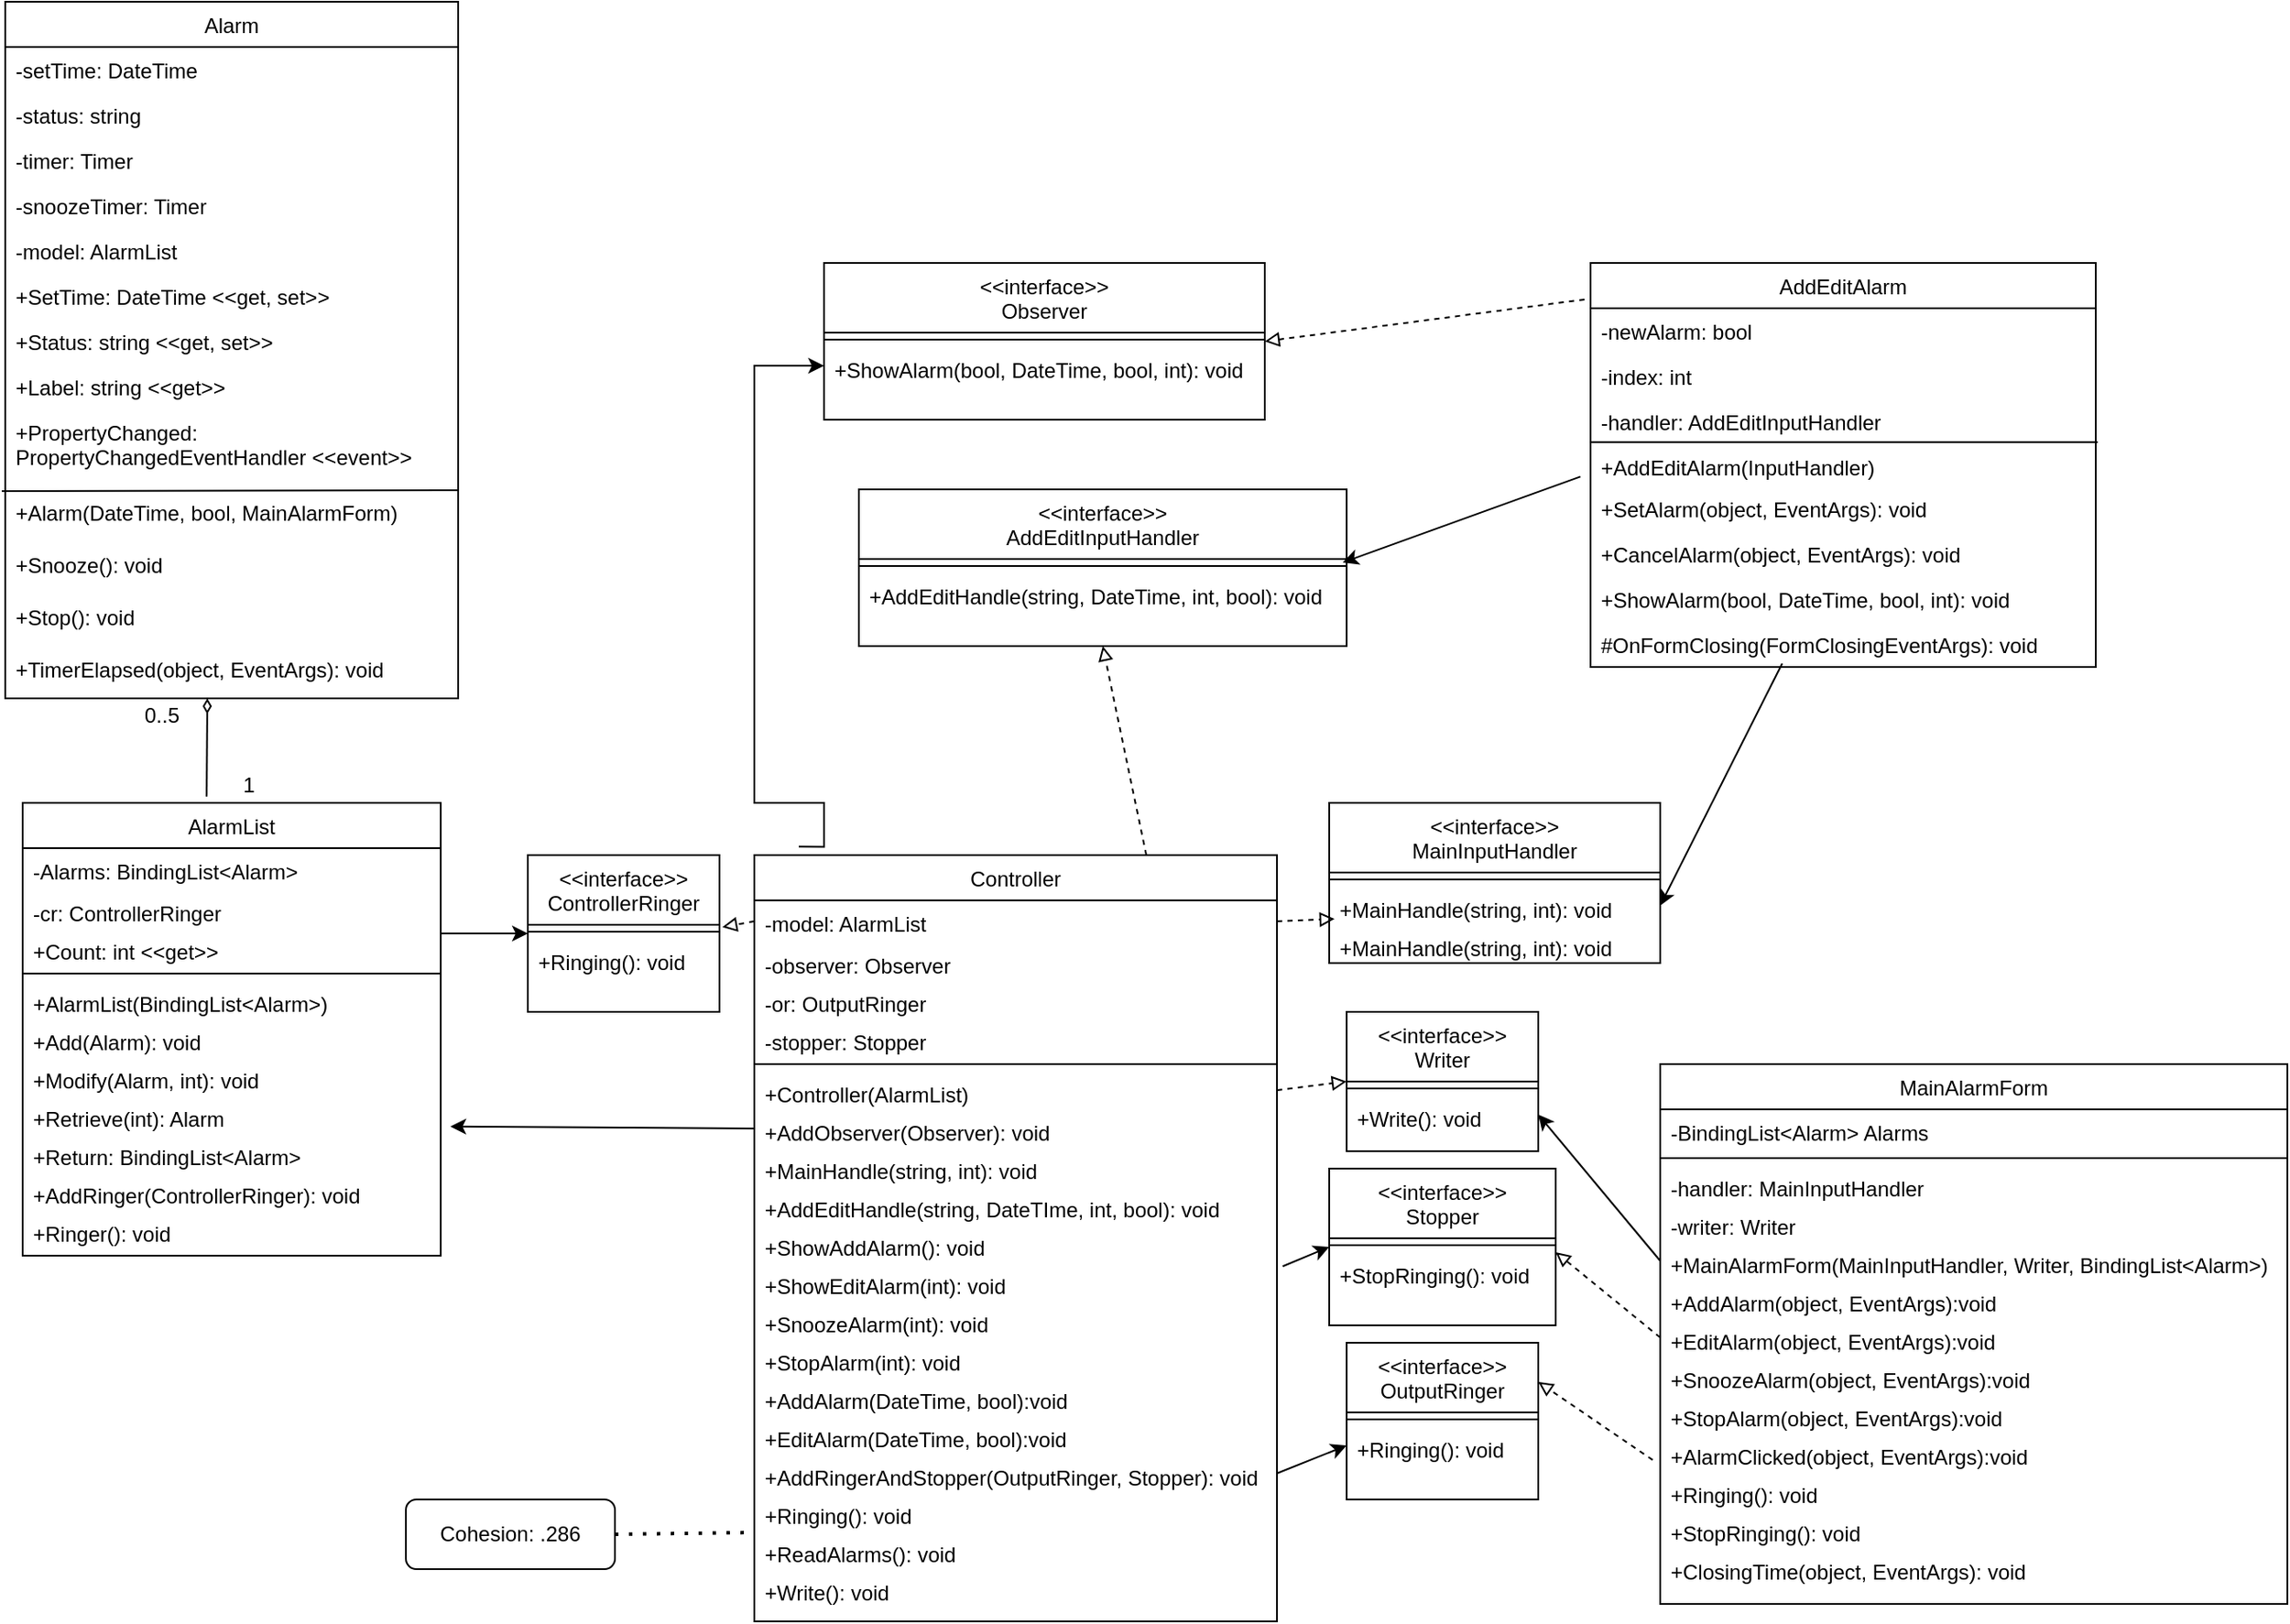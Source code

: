 <mxfile version="14.4.4" type="github">
  <diagram id="C5RBs43oDa-KdzZeNtuy" name="Page-1">
    <mxGraphModel dx="2249" dy="762" grid="1" gridSize="10" guides="1" tooltips="1" connect="1" arrows="1" fold="1" page="1" pageScale="1" pageWidth="827" pageHeight="1169" math="0" shadow="0">
      <root>
        <mxCell id="WIyWlLk6GJQsqaUBKTNV-0" />
        <mxCell id="WIyWlLk6GJQsqaUBKTNV-1" parent="WIyWlLk6GJQsqaUBKTNV-0" />
        <mxCell id="zkfFHV4jXpPFQw0GAbJ--0" value="Alarm" style="swimlane;fontStyle=0;align=center;verticalAlign=top;childLayout=stackLayout;horizontal=1;startSize=26;horizontalStack=0;resizeParent=1;resizeLast=0;collapsible=1;marginBottom=0;rounded=0;shadow=0;strokeWidth=1;" parent="WIyWlLk6GJQsqaUBKTNV-1" vertex="1">
          <mxGeometry x="-730" y="230" width="260" height="400" as="geometry">
            <mxRectangle x="230" y="140" width="160" height="26" as="alternateBounds" />
          </mxGeometry>
        </mxCell>
        <mxCell id="zkfFHV4jXpPFQw0GAbJ--1" value="-setTime: DateTime" style="text;align=left;verticalAlign=top;spacingLeft=4;spacingRight=4;overflow=hidden;rotatable=0;points=[[0,0.5],[1,0.5]];portConstraint=eastwest;" parent="zkfFHV4jXpPFQw0GAbJ--0" vertex="1">
          <mxGeometry y="26" width="260" height="26" as="geometry" />
        </mxCell>
        <mxCell id="zkfFHV4jXpPFQw0GAbJ--2" value="-status: string" style="text;align=left;verticalAlign=top;spacingLeft=4;spacingRight=4;overflow=hidden;rotatable=0;points=[[0,0.5],[1,0.5]];portConstraint=eastwest;rounded=0;shadow=0;html=0;" parent="zkfFHV4jXpPFQw0GAbJ--0" vertex="1">
          <mxGeometry y="52" width="260" height="26" as="geometry" />
        </mxCell>
        <mxCell id="zXAJbx80_tU9BFSZB9RZ-1" value="-timer: Timer" style="text;align=left;verticalAlign=top;spacingLeft=4;spacingRight=4;overflow=hidden;rotatable=0;points=[[0,0.5],[1,0.5]];portConstraint=eastwest;rounded=0;shadow=0;html=0;" parent="zkfFHV4jXpPFQw0GAbJ--0" vertex="1">
          <mxGeometry y="78" width="260" height="26" as="geometry" />
        </mxCell>
        <mxCell id="zXAJbx80_tU9BFSZB9RZ-2" value="-snoozeTimer: Timer" style="text;align=left;verticalAlign=top;spacingLeft=4;spacingRight=4;overflow=hidden;rotatable=0;points=[[0,0.5],[1,0.5]];portConstraint=eastwest;rounded=0;shadow=0;html=0;" parent="zkfFHV4jXpPFQw0GAbJ--0" vertex="1">
          <mxGeometry y="104" width="260" height="26" as="geometry" />
        </mxCell>
        <mxCell id="zXAJbx80_tU9BFSZB9RZ-3" value="-model: AlarmList" style="text;align=left;verticalAlign=top;spacingLeft=4;spacingRight=4;overflow=hidden;rotatable=0;points=[[0,0.5],[1,0.5]];portConstraint=eastwest;rounded=0;shadow=0;html=0;" parent="zkfFHV4jXpPFQw0GAbJ--0" vertex="1">
          <mxGeometry y="130" width="260" height="26" as="geometry" />
        </mxCell>
        <mxCell id="zXAJbx80_tU9BFSZB9RZ-4" value="+SetTime: DateTime &lt;&lt;get, set&gt;&gt;" style="text;align=left;verticalAlign=top;spacingLeft=4;spacingRight=4;overflow=hidden;rotatable=0;points=[[0,0.5],[1,0.5]];portConstraint=eastwest;" parent="zkfFHV4jXpPFQw0GAbJ--0" vertex="1">
          <mxGeometry y="156" width="260" height="26" as="geometry" />
        </mxCell>
        <mxCell id="zXAJbx80_tU9BFSZB9RZ-5" value="+Status: string &lt;&lt;get, set&gt;&gt;" style="text;align=left;verticalAlign=top;spacingLeft=4;spacingRight=4;overflow=hidden;rotatable=0;points=[[0,0.5],[1,0.5]];portConstraint=eastwest;" parent="zkfFHV4jXpPFQw0GAbJ--0" vertex="1">
          <mxGeometry y="182" width="260" height="26" as="geometry" />
        </mxCell>
        <mxCell id="zXAJbx80_tU9BFSZB9RZ-6" value="+Label: string &lt;&lt;get&gt;&gt;" style="text;align=left;verticalAlign=top;spacingLeft=4;spacingRight=4;overflow=hidden;rotatable=0;points=[[0,0.5],[1,0.5]];portConstraint=eastwest;" parent="zkfFHV4jXpPFQw0GAbJ--0" vertex="1">
          <mxGeometry y="208" width="260" height="26" as="geometry" />
        </mxCell>
        <mxCell id="zXAJbx80_tU9BFSZB9RZ-7" value="+PropertyChanged: &#xa;PropertyChangedEventHandler &lt;&lt;event&gt;&gt;" style="text;align=left;verticalAlign=top;spacingLeft=4;spacingRight=4;overflow=hidden;rotatable=0;points=[[0,0.5],[1,0.5]];portConstraint=eastwest;" parent="zkfFHV4jXpPFQw0GAbJ--0" vertex="1">
          <mxGeometry y="234" width="260" height="46" as="geometry" />
        </mxCell>
        <mxCell id="zXAJbx80_tU9BFSZB9RZ-10" value="+Alarm(DateTime, bool, MainAlarmForm)" style="text;align=left;verticalAlign=top;spacingLeft=4;spacingRight=4;overflow=hidden;rotatable=0;points=[[0,0.5],[1,0.5]];portConstraint=eastwest;movable=1;resizable=1;deletable=1;editable=1;connectable=1;" parent="zkfFHV4jXpPFQw0GAbJ--0" vertex="1">
          <mxGeometry y="280" width="260" height="30" as="geometry" />
        </mxCell>
        <mxCell id="zXAJbx80_tU9BFSZB9RZ-19" value="" style="endArrow=none;html=1;entryX=0.999;entryY=1.011;entryDx=0;entryDy=0;entryPerimeter=0;" parent="zkfFHV4jXpPFQw0GAbJ--0" target="zXAJbx80_tU9BFSZB9RZ-7" edge="1">
          <mxGeometry width="50" height="50" relative="1" as="geometry">
            <mxPoint x="-2" y="281" as="sourcePoint" />
            <mxPoint x="160" y="250" as="targetPoint" />
          </mxGeometry>
        </mxCell>
        <mxCell id="zXAJbx80_tU9BFSZB9RZ-20" value="+Snooze(): void" style="text;align=left;verticalAlign=top;spacingLeft=4;spacingRight=4;overflow=hidden;rotatable=0;points=[[0,0.5],[1,0.5]];portConstraint=eastwest;movable=1;resizable=1;deletable=1;editable=1;connectable=1;" parent="zkfFHV4jXpPFQw0GAbJ--0" vertex="1">
          <mxGeometry y="310" width="260" height="30" as="geometry" />
        </mxCell>
        <mxCell id="zXAJbx80_tU9BFSZB9RZ-21" value="+Stop(): void" style="text;align=left;verticalAlign=top;spacingLeft=4;spacingRight=4;overflow=hidden;rotatable=0;points=[[0,0.5],[1,0.5]];portConstraint=eastwest;movable=1;resizable=1;deletable=1;editable=1;connectable=1;" parent="zkfFHV4jXpPFQw0GAbJ--0" vertex="1">
          <mxGeometry y="340" width="260" height="30" as="geometry" />
        </mxCell>
        <mxCell id="zXAJbx80_tU9BFSZB9RZ-22" value="+TimerElapsed(object, EventArgs): void" style="text;align=left;verticalAlign=top;spacingLeft=4;spacingRight=4;overflow=hidden;rotatable=0;points=[[0,0.5],[1,0.5]];portConstraint=eastwest;movable=1;resizable=1;deletable=1;editable=1;connectable=1;" parent="zkfFHV4jXpPFQw0GAbJ--0" vertex="1">
          <mxGeometry y="370" width="260" height="30" as="geometry" />
        </mxCell>
        <mxCell id="zkfFHV4jXpPFQw0GAbJ--6" value="MainAlarmForm" style="swimlane;fontStyle=0;align=center;verticalAlign=top;childLayout=stackLayout;horizontal=1;startSize=26;horizontalStack=0;resizeParent=1;resizeLast=0;collapsible=1;marginBottom=0;rounded=0;shadow=0;strokeWidth=1;" parent="WIyWlLk6GJQsqaUBKTNV-1" vertex="1">
          <mxGeometry x="220" y="840" width="360" height="310" as="geometry">
            <mxRectangle x="130" y="380" width="160" height="26" as="alternateBounds" />
          </mxGeometry>
        </mxCell>
        <mxCell id="zkfFHV4jXpPFQw0GAbJ--7" value="-BindingList&lt;Alarm&gt; Alarms" style="text;align=left;verticalAlign=top;spacingLeft=4;spacingRight=4;overflow=hidden;rotatable=0;points=[[0,0.5],[1,0.5]];portConstraint=eastwest;" parent="zkfFHV4jXpPFQw0GAbJ--6" vertex="1">
          <mxGeometry y="26" width="360" height="24" as="geometry" />
        </mxCell>
        <mxCell id="zkfFHV4jXpPFQw0GAbJ--9" value="" style="line;html=1;strokeWidth=1;align=left;verticalAlign=middle;spacingTop=-1;spacingLeft=3;spacingRight=3;rotatable=0;labelPosition=right;points=[];portConstraint=eastwest;" parent="zkfFHV4jXpPFQw0GAbJ--6" vertex="1">
          <mxGeometry y="50" width="360" height="8" as="geometry" />
        </mxCell>
        <mxCell id="RjdG4E7rIL5B_RaQv0Dg-62" value="-handler: MainInputHandler" style="text;align=left;verticalAlign=top;spacingLeft=4;spacingRight=4;overflow=hidden;rotatable=0;points=[[0,0.5],[1,0.5]];portConstraint=eastwest;" parent="zkfFHV4jXpPFQw0GAbJ--6" vertex="1">
          <mxGeometry y="58" width="360" height="22" as="geometry" />
        </mxCell>
        <mxCell id="RjdG4E7rIL5B_RaQv0Dg-63" value="-writer: Writer" style="text;align=left;verticalAlign=top;spacingLeft=4;spacingRight=4;overflow=hidden;rotatable=0;points=[[0,0.5],[1,0.5]];portConstraint=eastwest;" parent="zkfFHV4jXpPFQw0GAbJ--6" vertex="1">
          <mxGeometry y="80" width="360" height="22" as="geometry" />
        </mxCell>
        <mxCell id="zXAJbx80_tU9BFSZB9RZ-33" value="+MainAlarmForm(MainInputHandler, Writer, BindingList&lt;Alarm&gt;)" style="text;align=left;verticalAlign=top;spacingLeft=4;spacingRight=4;overflow=hidden;rotatable=0;points=[[0,0.5],[1,0.5]];portConstraint=eastwest;" parent="zkfFHV4jXpPFQw0GAbJ--6" vertex="1">
          <mxGeometry y="102" width="360" height="22" as="geometry" />
        </mxCell>
        <mxCell id="zXAJbx80_tU9BFSZB9RZ-34" value="+AddAlarm(object, EventArgs):void" style="text;align=left;verticalAlign=top;spacingLeft=4;spacingRight=4;overflow=hidden;rotatable=0;points=[[0,0.5],[1,0.5]];portConstraint=eastwest;" parent="zkfFHV4jXpPFQw0GAbJ--6" vertex="1">
          <mxGeometry y="124" width="360" height="22" as="geometry" />
        </mxCell>
        <mxCell id="zXAJbx80_tU9BFSZB9RZ-35" value="+EditAlarm(object, EventArgs):void" style="text;align=left;verticalAlign=top;spacingLeft=4;spacingRight=4;overflow=hidden;rotatable=0;points=[[0,0.5],[1,0.5]];portConstraint=eastwest;" parent="zkfFHV4jXpPFQw0GAbJ--6" vertex="1">
          <mxGeometry y="146" width="360" height="22" as="geometry" />
        </mxCell>
        <mxCell id="zXAJbx80_tU9BFSZB9RZ-36" value="+SnoozeAlarm(object, EventArgs):void" style="text;align=left;verticalAlign=top;spacingLeft=4;spacingRight=4;overflow=hidden;rotatable=0;points=[[0,0.5],[1,0.5]];portConstraint=eastwest;" parent="zkfFHV4jXpPFQw0GAbJ--6" vertex="1">
          <mxGeometry y="168" width="360" height="22" as="geometry" />
        </mxCell>
        <mxCell id="zXAJbx80_tU9BFSZB9RZ-37" value="+StopAlarm(object, EventArgs):void" style="text;align=left;verticalAlign=top;spacingLeft=4;spacingRight=4;overflow=hidden;rotatable=0;points=[[0,0.5],[1,0.5]];portConstraint=eastwest;" parent="zkfFHV4jXpPFQw0GAbJ--6" vertex="1">
          <mxGeometry y="190" width="360" height="22" as="geometry" />
        </mxCell>
        <mxCell id="zXAJbx80_tU9BFSZB9RZ-38" value="+AlarmClicked(object, EventArgs):void" style="text;align=left;verticalAlign=top;spacingLeft=4;spacingRight=4;overflow=hidden;rotatable=0;points=[[0,0.5],[1,0.5]];portConstraint=eastwest;" parent="zkfFHV4jXpPFQw0GAbJ--6" vertex="1">
          <mxGeometry y="212" width="360" height="22" as="geometry" />
        </mxCell>
        <mxCell id="zXAJbx80_tU9BFSZB9RZ-39" value="+Ringing(): void" style="text;align=left;verticalAlign=top;spacingLeft=4;spacingRight=4;overflow=hidden;rotatable=0;points=[[0,0.5],[1,0.5]];portConstraint=eastwest;" parent="zkfFHV4jXpPFQw0GAbJ--6" vertex="1">
          <mxGeometry y="234" width="360" height="22" as="geometry" />
        </mxCell>
        <mxCell id="zXAJbx80_tU9BFSZB9RZ-40" value="+StopRinging(): void" style="text;align=left;verticalAlign=top;spacingLeft=4;spacingRight=4;overflow=hidden;rotatable=0;points=[[0,0.5],[1,0.5]];portConstraint=eastwest;" parent="zkfFHV4jXpPFQw0GAbJ--6" vertex="1">
          <mxGeometry y="256" width="360" height="22" as="geometry" />
        </mxCell>
        <mxCell id="RjdG4E7rIL5B_RaQv0Dg-64" value="+ClosingTime(object, EventArgs): void" style="text;align=left;verticalAlign=top;spacingLeft=4;spacingRight=4;overflow=hidden;rotatable=0;points=[[0,0.5],[1,0.5]];portConstraint=eastwest;" parent="zkfFHV4jXpPFQw0GAbJ--6" vertex="1">
          <mxGeometry y="278" width="360" height="22" as="geometry" />
        </mxCell>
        <mxCell id="zkfFHV4jXpPFQw0GAbJ--13" value="AddEditAlarm" style="swimlane;fontStyle=0;align=center;verticalAlign=top;childLayout=stackLayout;horizontal=1;startSize=26;horizontalStack=0;resizeParent=1;resizeLast=0;collapsible=1;marginBottom=0;rounded=0;shadow=0;strokeWidth=1;" parent="WIyWlLk6GJQsqaUBKTNV-1" vertex="1">
          <mxGeometry x="180" y="380" width="290" height="232" as="geometry">
            <mxRectangle x="560" y="600" width="170" height="26" as="alternateBounds" />
          </mxGeometry>
        </mxCell>
        <mxCell id="zXAJbx80_tU9BFSZB9RZ-23" value="-newAlarm: bool" style="text;align=left;verticalAlign=top;spacingLeft=4;spacingRight=4;overflow=hidden;rotatable=0;points=[[0,0.5],[1,0.5]];portConstraint=eastwest;" parent="zkfFHV4jXpPFQw0GAbJ--13" vertex="1">
          <mxGeometry y="26" width="290" height="26" as="geometry" />
        </mxCell>
        <mxCell id="zXAJbx80_tU9BFSZB9RZ-25" value="-index: int" style="text;align=left;verticalAlign=top;spacingLeft=4;spacingRight=4;overflow=hidden;rotatable=0;points=[[0,0.5],[1,0.5]];portConstraint=eastwest;" parent="zkfFHV4jXpPFQw0GAbJ--13" vertex="1">
          <mxGeometry y="52" width="290" height="26" as="geometry" />
        </mxCell>
        <mxCell id="zXAJbx80_tU9BFSZB9RZ-24" value="-handler: AddEditInputHandler" style="text;align=left;verticalAlign=top;spacingLeft=4;spacingRight=4;overflow=hidden;rotatable=0;points=[[0,0.5],[1,0.5]];portConstraint=eastwest;" parent="zkfFHV4jXpPFQw0GAbJ--13" vertex="1">
          <mxGeometry y="78" width="290" height="26" as="geometry" />
        </mxCell>
        <mxCell id="zXAJbx80_tU9BFSZB9RZ-26" value="+AddEditAlarm(InputHandler)" style="text;align=left;verticalAlign=top;spacingLeft=4;spacingRight=4;overflow=hidden;rotatable=0;points=[[0,0.5],[1,0.5]];portConstraint=eastwest;" parent="zkfFHV4jXpPFQw0GAbJ--13" vertex="1">
          <mxGeometry y="104" width="290" height="24" as="geometry" />
        </mxCell>
        <mxCell id="zXAJbx80_tU9BFSZB9RZ-32" value="+SetAlarm(object, EventArgs): void" style="text;align=left;verticalAlign=top;spacingLeft=4;spacingRight=4;overflow=hidden;rotatable=0;points=[[0,0.5],[1,0.5]];portConstraint=eastwest;" parent="zkfFHV4jXpPFQw0GAbJ--13" vertex="1">
          <mxGeometry y="128" width="290" height="26" as="geometry" />
        </mxCell>
        <mxCell id="zXAJbx80_tU9BFSZB9RZ-28" value="+CancelAlarm(object, EventArgs): void" style="text;align=left;verticalAlign=top;spacingLeft=4;spacingRight=4;overflow=hidden;rotatable=0;points=[[0,0.5],[1,0.5]];portConstraint=eastwest;" parent="zkfFHV4jXpPFQw0GAbJ--13" vertex="1">
          <mxGeometry y="154" width="290" height="26" as="geometry" />
        </mxCell>
        <mxCell id="zXAJbx80_tU9BFSZB9RZ-31" value="" style="endArrow=none;html=1;exitX=0.001;exitY=-0.046;exitDx=0;exitDy=0;exitPerimeter=0;entryX=1.004;entryY=-0.046;entryDx=0;entryDy=0;entryPerimeter=0;" parent="zkfFHV4jXpPFQw0GAbJ--13" source="zXAJbx80_tU9BFSZB9RZ-26" target="zXAJbx80_tU9BFSZB9RZ-26" edge="1">
          <mxGeometry width="50" height="50" relative="1" as="geometry">
            <mxPoint x="-140" y="180" as="sourcePoint" />
            <mxPoint x="-90" y="130" as="targetPoint" />
          </mxGeometry>
        </mxCell>
        <mxCell id="RjdG4E7rIL5B_RaQv0Dg-57" value="+ShowAlarm(bool, DateTime, bool, int): void" style="text;align=left;verticalAlign=top;spacingLeft=4;spacingRight=4;overflow=hidden;rotatable=0;points=[[0,0.5],[1,0.5]];portConstraint=eastwest;" parent="zkfFHV4jXpPFQw0GAbJ--13" vertex="1">
          <mxGeometry y="180" width="290" height="26" as="geometry" />
        </mxCell>
        <mxCell id="RjdG4E7rIL5B_RaQv0Dg-58" value="#OnFormClosing(FormClosingEventArgs): void" style="text;align=left;verticalAlign=top;spacingLeft=4;spacingRight=4;overflow=hidden;rotatable=0;points=[[0,0.5],[1,0.5]];portConstraint=eastwest;" parent="zkfFHV4jXpPFQw0GAbJ--13" vertex="1">
          <mxGeometry y="206" width="290" height="26" as="geometry" />
        </mxCell>
        <mxCell id="_PikPOIy2BvtwKLMI2AE-0" value="Controller" style="swimlane;fontStyle=0;align=center;verticalAlign=top;childLayout=stackLayout;horizontal=1;startSize=26;horizontalStack=0;resizeParent=1;resizeLast=0;collapsible=1;marginBottom=0;rounded=0;shadow=0;strokeWidth=1;" parent="WIyWlLk6GJQsqaUBKTNV-1" vertex="1">
          <mxGeometry x="-300" y="720" width="300" height="440" as="geometry">
            <mxRectangle x="130" y="380" width="160" height="26" as="alternateBounds" />
          </mxGeometry>
        </mxCell>
        <mxCell id="_PikPOIy2BvtwKLMI2AE-1" value="-model: AlarmList" style="text;align=left;verticalAlign=top;spacingLeft=4;spacingRight=4;overflow=hidden;rotatable=0;points=[[0,0.5],[1,0.5]];portConstraint=eastwest;" parent="_PikPOIy2BvtwKLMI2AE-0" vertex="1">
          <mxGeometry y="26" width="300" height="24" as="geometry" />
        </mxCell>
        <mxCell id="RjdG4E7rIL5B_RaQv0Dg-46" value="-observer: Observer" style="text;align=left;verticalAlign=top;spacingLeft=4;spacingRight=4;overflow=hidden;rotatable=0;points=[[0,0.5],[1,0.5]];portConstraint=eastwest;" parent="_PikPOIy2BvtwKLMI2AE-0" vertex="1">
          <mxGeometry y="50" width="300" height="22" as="geometry" />
        </mxCell>
        <mxCell id="RjdG4E7rIL5B_RaQv0Dg-47" value="-or: OutputRinger" style="text;align=left;verticalAlign=top;spacingLeft=4;spacingRight=4;overflow=hidden;rotatable=0;points=[[0,0.5],[1,0.5]];portConstraint=eastwest;" parent="_PikPOIy2BvtwKLMI2AE-0" vertex="1">
          <mxGeometry y="72" width="300" height="22" as="geometry" />
        </mxCell>
        <mxCell id="RjdG4E7rIL5B_RaQv0Dg-48" value="-stopper: Stopper" style="text;align=left;verticalAlign=top;spacingLeft=4;spacingRight=4;overflow=hidden;rotatable=0;points=[[0,0.5],[1,0.5]];portConstraint=eastwest;" parent="_PikPOIy2BvtwKLMI2AE-0" vertex="1">
          <mxGeometry y="94" width="300" height="22" as="geometry" />
        </mxCell>
        <mxCell id="_PikPOIy2BvtwKLMI2AE-2" value="" style="line;html=1;strokeWidth=1;align=left;verticalAlign=middle;spacingTop=-1;spacingLeft=3;spacingRight=3;rotatable=0;labelPosition=right;points=[];portConstraint=eastwest;" parent="_PikPOIy2BvtwKLMI2AE-0" vertex="1">
          <mxGeometry y="116" width="300" height="8" as="geometry" />
        </mxCell>
        <mxCell id="RjdG4E7rIL5B_RaQv0Dg-49" value="+Controller(AlarmList)" style="text;align=left;verticalAlign=top;spacingLeft=4;spacingRight=4;overflow=hidden;rotatable=0;points=[[0,0.5],[1,0.5]];portConstraint=eastwest;" parent="_PikPOIy2BvtwKLMI2AE-0" vertex="1">
          <mxGeometry y="124" width="300" height="22" as="geometry" />
        </mxCell>
        <mxCell id="RjdG4E7rIL5B_RaQv0Dg-50" value="+AddObserver(Observer): void" style="text;align=left;verticalAlign=top;spacingLeft=4;spacingRight=4;overflow=hidden;rotatable=0;points=[[0,0.5],[1,0.5]];portConstraint=eastwest;" parent="_PikPOIy2BvtwKLMI2AE-0" vertex="1">
          <mxGeometry y="146" width="300" height="22" as="geometry" />
        </mxCell>
        <mxCell id="RjdG4E7rIL5B_RaQv0Dg-51" value="+MainHandle(string, int): void" style="text;align=left;verticalAlign=top;spacingLeft=4;spacingRight=4;overflow=hidden;rotatable=0;points=[[0,0.5],[1,0.5]];portConstraint=eastwest;" parent="_PikPOIy2BvtwKLMI2AE-0" vertex="1">
          <mxGeometry y="168" width="300" height="22" as="geometry" />
        </mxCell>
        <mxCell id="RjdG4E7rIL5B_RaQv0Dg-52" value="+AddEditHandle(string, DateTIme, int, bool): void" style="text;align=left;verticalAlign=top;spacingLeft=4;spacingRight=4;overflow=hidden;rotatable=0;points=[[0,0.5],[1,0.5]];portConstraint=eastwest;" parent="_PikPOIy2BvtwKLMI2AE-0" vertex="1">
          <mxGeometry y="190" width="300" height="22" as="geometry" />
        </mxCell>
        <mxCell id="RjdG4E7rIL5B_RaQv0Dg-53" value="+ShowAddAlarm(): void" style="text;align=left;verticalAlign=top;spacingLeft=4;spacingRight=4;overflow=hidden;rotatable=0;points=[[0,0.5],[1,0.5]];portConstraint=eastwest;" parent="_PikPOIy2BvtwKLMI2AE-0" vertex="1">
          <mxGeometry y="212" width="300" height="22" as="geometry" />
        </mxCell>
        <mxCell id="RjdG4E7rIL5B_RaQv0Dg-54" value="+ShowEditAlarm(int): void" style="text;align=left;verticalAlign=top;spacingLeft=4;spacingRight=4;overflow=hidden;rotatable=0;points=[[0,0.5],[1,0.5]];portConstraint=eastwest;" parent="_PikPOIy2BvtwKLMI2AE-0" vertex="1">
          <mxGeometry y="234" width="300" height="22" as="geometry" />
        </mxCell>
        <mxCell id="_PikPOIy2BvtwKLMI2AE-5" value="+SnoozeAlarm(int): void" style="text;align=left;verticalAlign=top;spacingLeft=4;spacingRight=4;overflow=hidden;rotatable=0;points=[[0,0.5],[1,0.5]];portConstraint=eastwest;" parent="_PikPOIy2BvtwKLMI2AE-0" vertex="1">
          <mxGeometry y="256" width="300" height="22" as="geometry" />
        </mxCell>
        <mxCell id="_PikPOIy2BvtwKLMI2AE-6" value="+StopAlarm(int): void" style="text;align=left;verticalAlign=top;spacingLeft=4;spacingRight=4;overflow=hidden;rotatable=0;points=[[0,0.5],[1,0.5]];portConstraint=eastwest;" parent="_PikPOIy2BvtwKLMI2AE-0" vertex="1">
          <mxGeometry y="278" width="300" height="22" as="geometry" />
        </mxCell>
        <mxCell id="_PikPOIy2BvtwKLMI2AE-3" value="+AddAlarm(DateTime, bool):void" style="text;align=left;verticalAlign=top;spacingLeft=4;spacingRight=4;overflow=hidden;rotatable=0;points=[[0,0.5],[1,0.5]];portConstraint=eastwest;" parent="_PikPOIy2BvtwKLMI2AE-0" vertex="1">
          <mxGeometry y="300" width="300" height="22" as="geometry" />
        </mxCell>
        <mxCell id="_PikPOIy2BvtwKLMI2AE-4" value="+EditAlarm(DateTime, bool):void" style="text;align=left;verticalAlign=top;spacingLeft=4;spacingRight=4;overflow=hidden;rotatable=0;points=[[0,0.5],[1,0.5]];portConstraint=eastwest;" parent="_PikPOIy2BvtwKLMI2AE-0" vertex="1">
          <mxGeometry y="322" width="300" height="22" as="geometry" />
        </mxCell>
        <mxCell id="_PikPOIy2BvtwKLMI2AE-9" value="+AddRingerAndStopper(OutputRinger, Stopper): void" style="text;align=left;verticalAlign=top;spacingLeft=4;spacingRight=4;overflow=hidden;rotatable=0;points=[[0,0.5],[1,0.5]];portConstraint=eastwest;" parent="_PikPOIy2BvtwKLMI2AE-0" vertex="1">
          <mxGeometry y="344" width="300" height="22" as="geometry" />
        </mxCell>
        <mxCell id="_PikPOIy2BvtwKLMI2AE-7" value="+Ringing(): void" style="text;align=left;verticalAlign=top;spacingLeft=4;spacingRight=4;overflow=hidden;rotatable=0;points=[[0,0.5],[1,0.5]];portConstraint=eastwest;" parent="_PikPOIy2BvtwKLMI2AE-0" vertex="1">
          <mxGeometry y="366" width="300" height="22" as="geometry" />
        </mxCell>
        <mxCell id="_PikPOIy2BvtwKLMI2AE-8" value="+ReadAlarms(): void" style="text;align=left;verticalAlign=top;spacingLeft=4;spacingRight=4;overflow=hidden;rotatable=0;points=[[0,0.5],[1,0.5]];portConstraint=eastwest;" parent="_PikPOIy2BvtwKLMI2AE-0" vertex="1">
          <mxGeometry y="388" width="300" height="22" as="geometry" />
        </mxCell>
        <mxCell id="RjdG4E7rIL5B_RaQv0Dg-56" value="+Write(): void" style="text;align=left;verticalAlign=top;spacingLeft=4;spacingRight=4;overflow=hidden;rotatable=0;points=[[0,0.5],[1,0.5]];portConstraint=eastwest;" parent="_PikPOIy2BvtwKLMI2AE-0" vertex="1">
          <mxGeometry y="410" width="300" height="22" as="geometry" />
        </mxCell>
        <mxCell id="_PikPOIy2BvtwKLMI2AE-10" value="AlarmList" style="swimlane;fontStyle=0;align=center;verticalAlign=top;childLayout=stackLayout;horizontal=1;startSize=26;horizontalStack=0;resizeParent=1;resizeLast=0;collapsible=1;marginBottom=0;rounded=0;shadow=0;strokeWidth=1;" parent="WIyWlLk6GJQsqaUBKTNV-1" vertex="1">
          <mxGeometry x="-720" y="690" width="240" height="260" as="geometry">
            <mxRectangle x="130" y="380" width="160" height="26" as="alternateBounds" />
          </mxGeometry>
        </mxCell>
        <mxCell id="_PikPOIy2BvtwKLMI2AE-11" value="-Alarms: BindingList&lt;Alarm&gt;" style="text;align=left;verticalAlign=top;spacingLeft=4;spacingRight=4;overflow=hidden;rotatable=0;points=[[0,0.5],[1,0.5]];portConstraint=eastwest;" parent="_PikPOIy2BvtwKLMI2AE-10" vertex="1">
          <mxGeometry y="26" width="240" height="24" as="geometry" />
        </mxCell>
        <mxCell id="_PikPOIy2BvtwKLMI2AE-13" value="-cr: ControllerRinger" style="text;align=left;verticalAlign=top;spacingLeft=4;spacingRight=4;overflow=hidden;rotatable=0;points=[[0,0.5],[1,0.5]];portConstraint=eastwest;" parent="_PikPOIy2BvtwKLMI2AE-10" vertex="1">
          <mxGeometry y="50" width="240" height="22" as="geometry" />
        </mxCell>
        <mxCell id="_PikPOIy2BvtwKLMI2AE-14" value="+Count: int &lt;&lt;get&gt;&gt;" style="text;align=left;verticalAlign=top;spacingLeft=4;spacingRight=4;overflow=hidden;rotatable=0;points=[[0,0.5],[1,0.5]];portConstraint=eastwest;" parent="_PikPOIy2BvtwKLMI2AE-10" vertex="1">
          <mxGeometry y="72" width="240" height="22" as="geometry" />
        </mxCell>
        <mxCell id="_PikPOIy2BvtwKLMI2AE-12" value="" style="line;html=1;strokeWidth=1;align=left;verticalAlign=middle;spacingTop=-1;spacingLeft=3;spacingRight=3;rotatable=0;labelPosition=right;points=[];portConstraint=eastwest;" parent="_PikPOIy2BvtwKLMI2AE-10" vertex="1">
          <mxGeometry y="94" width="240" height="8" as="geometry" />
        </mxCell>
        <mxCell id="_PikPOIy2BvtwKLMI2AE-15" value="+AlarmList(BindingList&lt;Alarm&gt;)" style="text;align=left;verticalAlign=top;spacingLeft=4;spacingRight=4;overflow=hidden;rotatable=0;points=[[0,0.5],[1,0.5]];portConstraint=eastwest;" parent="_PikPOIy2BvtwKLMI2AE-10" vertex="1">
          <mxGeometry y="102" width="240" height="22" as="geometry" />
        </mxCell>
        <mxCell id="_PikPOIy2BvtwKLMI2AE-16" value="+Add(Alarm): void" style="text;align=left;verticalAlign=top;spacingLeft=4;spacingRight=4;overflow=hidden;rotatable=0;points=[[0,0.5],[1,0.5]];portConstraint=eastwest;" parent="_PikPOIy2BvtwKLMI2AE-10" vertex="1">
          <mxGeometry y="124" width="240" height="22" as="geometry" />
        </mxCell>
        <mxCell id="_PikPOIy2BvtwKLMI2AE-17" value="+Modify(Alarm, int): void" style="text;align=left;verticalAlign=top;spacingLeft=4;spacingRight=4;overflow=hidden;rotatable=0;points=[[0,0.5],[1,0.5]];portConstraint=eastwest;" parent="_PikPOIy2BvtwKLMI2AE-10" vertex="1">
          <mxGeometry y="146" width="240" height="22" as="geometry" />
        </mxCell>
        <mxCell id="_PikPOIy2BvtwKLMI2AE-18" value="+Retrieve(int): Alarm" style="text;align=left;verticalAlign=top;spacingLeft=4;spacingRight=4;overflow=hidden;rotatable=0;points=[[0,0.5],[1,0.5]];portConstraint=eastwest;" parent="_PikPOIy2BvtwKLMI2AE-10" vertex="1">
          <mxGeometry y="168" width="240" height="22" as="geometry" />
        </mxCell>
        <mxCell id="_PikPOIy2BvtwKLMI2AE-19" value="+Return: BindingList&lt;Alarm&gt;" style="text;align=left;verticalAlign=top;spacingLeft=4;spacingRight=4;overflow=hidden;rotatable=0;points=[[0,0.5],[1,0.5]];portConstraint=eastwest;" parent="_PikPOIy2BvtwKLMI2AE-10" vertex="1">
          <mxGeometry y="190" width="240" height="22" as="geometry" />
        </mxCell>
        <mxCell id="RjdG4E7rIL5B_RaQv0Dg-44" value="+AddRinger(ControllerRinger): void" style="text;align=left;verticalAlign=top;spacingLeft=4;spacingRight=4;overflow=hidden;rotatable=0;points=[[0,0.5],[1,0.5]];portConstraint=eastwest;" parent="_PikPOIy2BvtwKLMI2AE-10" vertex="1">
          <mxGeometry y="212" width="240" height="22" as="geometry" />
        </mxCell>
        <mxCell id="RjdG4E7rIL5B_RaQv0Dg-45" value="+Ringer(): void" style="text;align=left;verticalAlign=top;spacingLeft=4;spacingRight=4;overflow=hidden;rotatable=0;points=[[0,0.5],[1,0.5]];portConstraint=eastwest;" parent="_PikPOIy2BvtwKLMI2AE-10" vertex="1">
          <mxGeometry y="234" width="240" height="22" as="geometry" />
        </mxCell>
        <mxCell id="RjdG4E7rIL5B_RaQv0Dg-1" value="&lt;&lt;interface&gt;&gt;&#xa;Observer" style="swimlane;fontStyle=0;align=center;verticalAlign=top;childLayout=stackLayout;horizontal=1;startSize=40;horizontalStack=0;resizeParent=1;resizeLast=0;collapsible=1;marginBottom=0;rounded=0;shadow=0;strokeWidth=1;" parent="WIyWlLk6GJQsqaUBKTNV-1" vertex="1">
          <mxGeometry x="-260" y="380" width="253" height="90" as="geometry">
            <mxRectangle x="130" y="380" width="160" height="26" as="alternateBounds" />
          </mxGeometry>
        </mxCell>
        <mxCell id="RjdG4E7rIL5B_RaQv0Dg-2" value="" style="line;html=1;strokeWidth=1;align=left;verticalAlign=middle;spacingTop=-1;spacingLeft=3;spacingRight=3;rotatable=0;labelPosition=right;points=[];portConstraint=eastwest;" parent="RjdG4E7rIL5B_RaQv0Dg-1" vertex="1">
          <mxGeometry y="40" width="253" height="8" as="geometry" />
        </mxCell>
        <mxCell id="RjdG4E7rIL5B_RaQv0Dg-3" value="+ShowAlarm(bool, DateTime, bool, int): void" style="text;align=left;verticalAlign=top;spacingLeft=4;spacingRight=4;overflow=hidden;rotatable=0;points=[[0,0.5],[1,0.5]];portConstraint=eastwest;" parent="RjdG4E7rIL5B_RaQv0Dg-1" vertex="1">
          <mxGeometry y="48" width="253" height="22" as="geometry" />
        </mxCell>
        <mxCell id="RjdG4E7rIL5B_RaQv0Dg-4" value="&lt;&lt;interface&gt;&gt;&#xa;ControllerRinger" style="swimlane;fontStyle=0;align=center;verticalAlign=top;childLayout=stackLayout;horizontal=1;startSize=40;horizontalStack=0;resizeParent=1;resizeLast=0;collapsible=1;marginBottom=0;rounded=0;shadow=0;strokeWidth=1;" parent="WIyWlLk6GJQsqaUBKTNV-1" vertex="1">
          <mxGeometry x="-430" y="720" width="110" height="90" as="geometry">
            <mxRectangle x="130" y="380" width="160" height="26" as="alternateBounds" />
          </mxGeometry>
        </mxCell>
        <mxCell id="RjdG4E7rIL5B_RaQv0Dg-5" value="" style="line;html=1;strokeWidth=1;align=left;verticalAlign=middle;spacingTop=-1;spacingLeft=3;spacingRight=3;rotatable=0;labelPosition=right;points=[];portConstraint=eastwest;" parent="RjdG4E7rIL5B_RaQv0Dg-4" vertex="1">
          <mxGeometry y="40" width="110" height="8" as="geometry" />
        </mxCell>
        <mxCell id="RjdG4E7rIL5B_RaQv0Dg-6" value="+Ringing(): void" style="text;align=left;verticalAlign=top;spacingLeft=4;spacingRight=4;overflow=hidden;rotatable=0;points=[[0,0.5],[1,0.5]];portConstraint=eastwest;" parent="RjdG4E7rIL5B_RaQv0Dg-4" vertex="1">
          <mxGeometry y="48" width="110" height="22" as="geometry" />
        </mxCell>
        <mxCell id="RjdG4E7rIL5B_RaQv0Dg-7" value="&lt;&lt;interface&gt;&gt;&#xa;MainInputHandler" style="swimlane;fontStyle=0;align=center;verticalAlign=top;childLayout=stackLayout;horizontal=1;startSize=40;horizontalStack=0;resizeParent=1;resizeLast=0;collapsible=1;marginBottom=0;rounded=0;shadow=0;strokeWidth=1;" parent="WIyWlLk6GJQsqaUBKTNV-1" vertex="1">
          <mxGeometry x="30" y="690" width="190" height="92" as="geometry">
            <mxRectangle x="130" y="380" width="160" height="26" as="alternateBounds" />
          </mxGeometry>
        </mxCell>
        <mxCell id="RjdG4E7rIL5B_RaQv0Dg-8" value="" style="line;html=1;strokeWidth=1;align=left;verticalAlign=middle;spacingTop=-1;spacingLeft=3;spacingRight=3;rotatable=0;labelPosition=right;points=[];portConstraint=eastwest;" parent="RjdG4E7rIL5B_RaQv0Dg-7" vertex="1">
          <mxGeometry y="40" width="190" height="8" as="geometry" />
        </mxCell>
        <mxCell id="RjdG4E7rIL5B_RaQv0Dg-31" value="+MainHandle(string, int): void" style="text;align=left;verticalAlign=top;spacingLeft=4;spacingRight=4;overflow=hidden;rotatable=0;points=[[0,0.5],[1,0.5]];portConstraint=eastwest;" parent="RjdG4E7rIL5B_RaQv0Dg-7" vertex="1">
          <mxGeometry y="48" width="190" height="22" as="geometry" />
        </mxCell>
        <mxCell id="RjdG4E7rIL5B_RaQv0Dg-9" value="+MainHandle(string, int): void" style="text;align=left;verticalAlign=top;spacingLeft=4;spacingRight=4;overflow=hidden;rotatable=0;points=[[0,0.5],[1,0.5]];portConstraint=eastwest;" parent="RjdG4E7rIL5B_RaQv0Dg-7" vertex="1">
          <mxGeometry y="70" width="190" height="22" as="geometry" />
        </mxCell>
        <mxCell id="RjdG4E7rIL5B_RaQv0Dg-10" value="&lt;&lt;interface&gt;&gt;&#xa;AddEditInputHandler" style="swimlane;fontStyle=0;align=center;verticalAlign=top;childLayout=stackLayout;horizontal=1;startSize=40;horizontalStack=0;resizeParent=1;resizeLast=0;collapsible=1;marginBottom=0;rounded=0;shadow=0;strokeWidth=1;" parent="WIyWlLk6GJQsqaUBKTNV-1" vertex="1">
          <mxGeometry x="-240" y="510" width="280" height="90" as="geometry">
            <mxRectangle x="130" y="380" width="160" height="26" as="alternateBounds" />
          </mxGeometry>
        </mxCell>
        <mxCell id="RjdG4E7rIL5B_RaQv0Dg-11" value="" style="line;html=1;strokeWidth=1;align=left;verticalAlign=middle;spacingTop=-1;spacingLeft=3;spacingRight=3;rotatable=0;labelPosition=right;points=[];portConstraint=eastwest;" parent="RjdG4E7rIL5B_RaQv0Dg-10" vertex="1">
          <mxGeometry y="40" width="280" height="8" as="geometry" />
        </mxCell>
        <mxCell id="RjdG4E7rIL5B_RaQv0Dg-12" value="+AddEditHandle(string, DateTime, int, bool): void" style="text;align=left;verticalAlign=top;spacingLeft=4;spacingRight=4;overflow=hidden;rotatable=0;points=[[0,0.5],[1,0.5]];portConstraint=eastwest;" parent="RjdG4E7rIL5B_RaQv0Dg-10" vertex="1">
          <mxGeometry y="48" width="280" height="22" as="geometry" />
        </mxCell>
        <mxCell id="RjdG4E7rIL5B_RaQv0Dg-13" value="&lt;&lt;interface&gt;&gt;&#xa;OutputRinger" style="swimlane;fontStyle=0;align=center;verticalAlign=top;childLayout=stackLayout;horizontal=1;startSize=40;horizontalStack=0;resizeParent=1;resizeLast=0;collapsible=1;marginBottom=0;rounded=0;shadow=0;strokeWidth=1;" parent="WIyWlLk6GJQsqaUBKTNV-1" vertex="1">
          <mxGeometry x="40" y="1000" width="110" height="90" as="geometry">
            <mxRectangle x="130" y="380" width="160" height="26" as="alternateBounds" />
          </mxGeometry>
        </mxCell>
        <mxCell id="RjdG4E7rIL5B_RaQv0Dg-14" value="" style="line;html=1;strokeWidth=1;align=left;verticalAlign=middle;spacingTop=-1;spacingLeft=3;spacingRight=3;rotatable=0;labelPosition=right;points=[];portConstraint=eastwest;" parent="RjdG4E7rIL5B_RaQv0Dg-13" vertex="1">
          <mxGeometry y="40" width="110" height="8" as="geometry" />
        </mxCell>
        <mxCell id="RjdG4E7rIL5B_RaQv0Dg-15" value="+Ringing(): void" style="text;align=left;verticalAlign=top;spacingLeft=4;spacingRight=4;overflow=hidden;rotatable=0;points=[[0,0.5],[1,0.5]];portConstraint=eastwest;" parent="RjdG4E7rIL5B_RaQv0Dg-13" vertex="1">
          <mxGeometry y="48" width="110" height="22" as="geometry" />
        </mxCell>
        <mxCell id="RjdG4E7rIL5B_RaQv0Dg-16" value="&lt;&lt;interface&gt;&gt;&#xa;Stopper" style="swimlane;fontStyle=0;align=center;verticalAlign=top;childLayout=stackLayout;horizontal=1;startSize=40;horizontalStack=0;resizeParent=1;resizeLast=0;collapsible=1;marginBottom=0;rounded=0;shadow=0;strokeWidth=1;" parent="WIyWlLk6GJQsqaUBKTNV-1" vertex="1">
          <mxGeometry x="30" y="900" width="130" height="90" as="geometry">
            <mxRectangle x="130" y="380" width="160" height="26" as="alternateBounds" />
          </mxGeometry>
        </mxCell>
        <mxCell id="RjdG4E7rIL5B_RaQv0Dg-17" value="" style="line;html=1;strokeWidth=1;align=left;verticalAlign=middle;spacingTop=-1;spacingLeft=3;spacingRight=3;rotatable=0;labelPosition=right;points=[];portConstraint=eastwest;" parent="RjdG4E7rIL5B_RaQv0Dg-16" vertex="1">
          <mxGeometry y="40" width="130" height="8" as="geometry" />
        </mxCell>
        <mxCell id="RjdG4E7rIL5B_RaQv0Dg-18" value="+StopRinging(): void" style="text;align=left;verticalAlign=top;spacingLeft=4;spacingRight=4;overflow=hidden;rotatable=0;points=[[0,0.5],[1,0.5]];portConstraint=eastwest;" parent="RjdG4E7rIL5B_RaQv0Dg-16" vertex="1">
          <mxGeometry y="48" width="130" height="22" as="geometry" />
        </mxCell>
        <mxCell id="RjdG4E7rIL5B_RaQv0Dg-19" value="&lt;&lt;interface&gt;&gt;&#xa;Writer" style="swimlane;fontStyle=0;align=center;verticalAlign=top;childLayout=stackLayout;horizontal=1;startSize=40;horizontalStack=0;resizeParent=1;resizeLast=0;collapsible=1;marginBottom=0;rounded=0;shadow=0;strokeWidth=1;" parent="WIyWlLk6GJQsqaUBKTNV-1" vertex="1">
          <mxGeometry x="40" y="810" width="110" height="80" as="geometry">
            <mxRectangle x="130" y="380" width="160" height="26" as="alternateBounds" />
          </mxGeometry>
        </mxCell>
        <mxCell id="RjdG4E7rIL5B_RaQv0Dg-20" value="" style="line;html=1;strokeWidth=1;align=left;verticalAlign=middle;spacingTop=-1;spacingLeft=3;spacingRight=3;rotatable=0;labelPosition=right;points=[];portConstraint=eastwest;" parent="RjdG4E7rIL5B_RaQv0Dg-19" vertex="1">
          <mxGeometry y="40" width="110" height="8" as="geometry" />
        </mxCell>
        <mxCell id="RjdG4E7rIL5B_RaQv0Dg-21" value="+Write(): void" style="text;align=left;verticalAlign=top;spacingLeft=4;spacingRight=4;overflow=hidden;rotatable=0;points=[[0,0.5],[1,0.5]];portConstraint=eastwest;" parent="RjdG4E7rIL5B_RaQv0Dg-19" vertex="1">
          <mxGeometry y="48" width="110" height="22" as="geometry" />
        </mxCell>
        <mxCell id="RjdG4E7rIL5B_RaQv0Dg-27" value="" style="endArrow=block;html=1;exitX=1;exitY=0.5;exitDx=0;exitDy=0;entryX=0.016;entryY=-0.152;entryDx=0;entryDy=0;entryPerimeter=0;dashed=1;endFill=0;" parent="WIyWlLk6GJQsqaUBKTNV-1" source="_PikPOIy2BvtwKLMI2AE-1" target="RjdG4E7rIL5B_RaQv0Dg-9" edge="1">
          <mxGeometry width="50" height="50" relative="1" as="geometry">
            <mxPoint x="-20" y="770" as="sourcePoint" />
            <mxPoint x="30" y="720" as="targetPoint" />
          </mxGeometry>
        </mxCell>
        <mxCell id="RjdG4E7rIL5B_RaQv0Dg-28" value="" style="endArrow=block;html=1;dashed=1;entryX=0.5;entryY=1;entryDx=0;entryDy=0;exitX=0.75;exitY=0;exitDx=0;exitDy=0;endFill=0;" parent="WIyWlLk6GJQsqaUBKTNV-1" source="_PikPOIy2BvtwKLMI2AE-0" target="RjdG4E7rIL5B_RaQv0Dg-10" edge="1">
          <mxGeometry width="50" height="50" relative="1" as="geometry">
            <mxPoint x="-20" y="770" as="sourcePoint" />
            <mxPoint x="30" y="720" as="targetPoint" />
          </mxGeometry>
        </mxCell>
        <mxCell id="RjdG4E7rIL5B_RaQv0Dg-29" value="" style="endArrow=block;html=1;dashed=1;exitX=0;exitY=0.5;exitDx=0;exitDy=0;entryX=1.015;entryY=0.167;entryDx=0;entryDy=0;entryPerimeter=0;endFill=0;" parent="WIyWlLk6GJQsqaUBKTNV-1" source="_PikPOIy2BvtwKLMI2AE-1" target="RjdG4E7rIL5B_RaQv0Dg-5" edge="1">
          <mxGeometry width="50" height="50" relative="1" as="geometry">
            <mxPoint x="-20" y="770" as="sourcePoint" />
            <mxPoint x="30" y="720" as="targetPoint" />
          </mxGeometry>
        </mxCell>
        <mxCell id="RjdG4E7rIL5B_RaQv0Dg-30" value="" style="endArrow=block;html=1;dashed=1;exitX=1;exitY=0.5;exitDx=0;exitDy=0;entryX=0;entryY=0.5;entryDx=0;entryDy=0;endFill=0;" parent="WIyWlLk6GJQsqaUBKTNV-1" source="RjdG4E7rIL5B_RaQv0Dg-49" target="RjdG4E7rIL5B_RaQv0Dg-19" edge="1">
          <mxGeometry width="50" height="50" relative="1" as="geometry">
            <mxPoint x="-20" y="770" as="sourcePoint" />
            <mxPoint x="30" y="720" as="targetPoint" />
          </mxGeometry>
        </mxCell>
        <mxCell id="RjdG4E7rIL5B_RaQv0Dg-32" value="" style="endArrow=none;html=1;dashed=1;entryX=-0.004;entryY=-0.205;entryDx=0;entryDy=0;exitX=1;exitY=0.5;exitDx=0;exitDy=0;endFill=0;startArrow=block;startFill=0;entryPerimeter=0;" parent="WIyWlLk6GJQsqaUBKTNV-1" source="RjdG4E7rIL5B_RaQv0Dg-1" target="zXAJbx80_tU9BFSZB9RZ-23" edge="1">
          <mxGeometry width="50" height="50" relative="1" as="geometry">
            <mxPoint x="-20" y="770" as="sourcePoint" />
            <mxPoint x="30" y="720" as="targetPoint" />
          </mxGeometry>
        </mxCell>
        <mxCell id="RjdG4E7rIL5B_RaQv0Dg-33" value="" style="endArrow=block;html=1;dashed=1;exitX=0;exitY=0.5;exitDx=0;exitDy=0;endFill=0;" parent="WIyWlLk6GJQsqaUBKTNV-1" source="zXAJbx80_tU9BFSZB9RZ-35" edge="1">
          <mxGeometry width="50" height="50" relative="1" as="geometry">
            <mxPoint x="-20" y="770" as="sourcePoint" />
            <mxPoint x="160" y="948" as="targetPoint" />
          </mxGeometry>
        </mxCell>
        <mxCell id="RjdG4E7rIL5B_RaQv0Dg-34" value="" style="endArrow=block;html=1;dashed=1;entryX=1;entryY=0.25;entryDx=0;entryDy=0;exitX=-0.012;exitY=-0.303;exitDx=0;exitDy=0;exitPerimeter=0;endFill=0;" parent="WIyWlLk6GJQsqaUBKTNV-1" source="zXAJbx80_tU9BFSZB9RZ-39" target="RjdG4E7rIL5B_RaQv0Dg-13" edge="1">
          <mxGeometry width="50" height="50" relative="1" as="geometry">
            <mxPoint x="-20" y="610" as="sourcePoint" />
            <mxPoint x="30" y="560" as="targetPoint" />
          </mxGeometry>
        </mxCell>
        <mxCell id="RjdG4E7rIL5B_RaQv0Dg-35" value="" style="endArrow=classic;html=1;entryX=0;entryY=0.5;entryDx=0;entryDy=0;" parent="WIyWlLk6GJQsqaUBKTNV-1" target="RjdG4E7rIL5B_RaQv0Dg-4" edge="1">
          <mxGeometry width="50" height="50" relative="1" as="geometry">
            <mxPoint x="-480" y="765" as="sourcePoint" />
            <mxPoint x="30" y="890" as="targetPoint" />
          </mxGeometry>
        </mxCell>
        <mxCell id="RjdG4E7rIL5B_RaQv0Dg-36" value="" style="endArrow=classic;html=1;exitX=1.011;exitY=0.097;exitDx=0;exitDy=0;entryX=0;entryY=0.5;entryDx=0;entryDy=0;exitPerimeter=0;" parent="WIyWlLk6GJQsqaUBKTNV-1" source="RjdG4E7rIL5B_RaQv0Dg-54" target="RjdG4E7rIL5B_RaQv0Dg-16" edge="1">
          <mxGeometry width="50" height="50" relative="1" as="geometry">
            <mxPoint x="-20" y="940" as="sourcePoint" />
            <mxPoint x="30" y="890" as="targetPoint" />
          </mxGeometry>
        </mxCell>
        <mxCell id="RjdG4E7rIL5B_RaQv0Dg-37" value="" style="endArrow=classic;html=1;entryX=0;entryY=0.5;entryDx=0;entryDy=0;exitX=1;exitY=0.5;exitDx=0;exitDy=0;" parent="WIyWlLk6GJQsqaUBKTNV-1" source="_PikPOIy2BvtwKLMI2AE-9" target="RjdG4E7rIL5B_RaQv0Dg-15" edge="1">
          <mxGeometry width="50" height="50" relative="1" as="geometry">
            <mxPoint x="-40" y="950" as="sourcePoint" />
            <mxPoint x="30" y="890" as="targetPoint" />
          </mxGeometry>
        </mxCell>
        <mxCell id="RjdG4E7rIL5B_RaQv0Dg-38" value="" style="endArrow=classic;html=1;exitX=0;exitY=0.5;exitDx=0;exitDy=0;entryX=1;entryY=0.5;entryDx=0;entryDy=0;" parent="WIyWlLk6GJQsqaUBKTNV-1" source="zXAJbx80_tU9BFSZB9RZ-33" target="RjdG4E7rIL5B_RaQv0Dg-21" edge="1">
          <mxGeometry width="50" height="50" relative="1" as="geometry">
            <mxPoint x="-20" y="770" as="sourcePoint" />
            <mxPoint x="30" y="720" as="targetPoint" />
          </mxGeometry>
        </mxCell>
        <mxCell id="RjdG4E7rIL5B_RaQv0Dg-39" value="" style="endArrow=classic;html=1;entryX=1;entryY=0.5;entryDx=0;entryDy=0;" parent="WIyWlLk6GJQsqaUBKTNV-1" target="RjdG4E7rIL5B_RaQv0Dg-31" edge="1">
          <mxGeometry width="50" height="50" relative="1" as="geometry">
            <mxPoint x="290" y="610" as="sourcePoint" />
            <mxPoint x="30" y="720" as="targetPoint" />
          </mxGeometry>
        </mxCell>
        <mxCell id="RjdG4E7rIL5B_RaQv0Dg-40" value="" style="endArrow=classic;html=1;entryX=0.992;entryY=0.25;entryDx=0;entryDy=0;entryPerimeter=0;exitX=-0.02;exitY=-0.205;exitDx=0;exitDy=0;exitPerimeter=0;" parent="WIyWlLk6GJQsqaUBKTNV-1" source="zXAJbx80_tU9BFSZB9RZ-32" target="RjdG4E7rIL5B_RaQv0Dg-11" edge="1">
          <mxGeometry width="50" height="50" relative="1" as="geometry">
            <mxPoint x="-20" y="770" as="sourcePoint" />
            <mxPoint x="30" y="720" as="targetPoint" />
          </mxGeometry>
        </mxCell>
        <mxCell id="RjdG4E7rIL5B_RaQv0Dg-42" style="edgeStyle=orthogonalEdgeStyle;rounded=0;orthogonalLoop=1;jettySize=auto;html=1;entryX=0.085;entryY=-0.011;entryDx=0;entryDy=0;entryPerimeter=0;startArrow=classic;startFill=1;endArrow=none;endFill=0;exitX=0;exitY=0.5;exitDx=0;exitDy=0;" parent="WIyWlLk6GJQsqaUBKTNV-1" source="RjdG4E7rIL5B_RaQv0Dg-3" target="_PikPOIy2BvtwKLMI2AE-0" edge="1">
          <mxGeometry relative="1" as="geometry">
            <Array as="points">
              <mxPoint x="-300" y="439" />
              <mxPoint x="-300" y="690" />
              <mxPoint x="-260" y="690" />
            </Array>
          </mxGeometry>
        </mxCell>
        <mxCell id="RjdG4E7rIL5B_RaQv0Dg-43" value="" style="endArrow=diamondThin;html=1;exitX=0.44;exitY=-0.014;exitDx=0;exitDy=0;exitPerimeter=0;endFill=0;" parent="WIyWlLk6GJQsqaUBKTNV-1" source="_PikPOIy2BvtwKLMI2AE-10" edge="1">
          <mxGeometry width="50" height="50" relative="1" as="geometry">
            <mxPoint x="-20" y="770" as="sourcePoint" />
            <mxPoint x="-614" y="630" as="targetPoint" />
          </mxGeometry>
        </mxCell>
        <mxCell id="RjdG4E7rIL5B_RaQv0Dg-55" value="" style="endArrow=classic;html=1;entryX=1.023;entryY=-0.188;entryDx=0;entryDy=0;entryPerimeter=0;exitX=0;exitY=0.5;exitDx=0;exitDy=0;" parent="WIyWlLk6GJQsqaUBKTNV-1" source="RjdG4E7rIL5B_RaQv0Dg-50" target="_PikPOIy2BvtwKLMI2AE-19" edge="1">
          <mxGeometry width="50" height="50" relative="1" as="geometry">
            <mxPoint x="-330" y="1050" as="sourcePoint" />
            <mxPoint x="-280" y="1000" as="targetPoint" />
          </mxGeometry>
        </mxCell>
        <mxCell id="RjdG4E7rIL5B_RaQv0Dg-60" value="1" style="text;html=1;strokeColor=none;fillColor=none;align=center;verticalAlign=middle;whiteSpace=wrap;rounded=0;" parent="WIyWlLk6GJQsqaUBKTNV-1" vertex="1">
          <mxGeometry x="-610" y="670" width="40" height="20" as="geometry" />
        </mxCell>
        <mxCell id="RjdG4E7rIL5B_RaQv0Dg-61" value="0..5" style="text;html=1;strokeColor=none;fillColor=none;align=center;verticalAlign=middle;whiteSpace=wrap;rounded=0;" parent="WIyWlLk6GJQsqaUBKTNV-1" vertex="1">
          <mxGeometry x="-660" y="630" width="40" height="20" as="geometry" />
        </mxCell>
        <mxCell id="n8jha39eNWiv2SoBLBZD-0" value="Cohesion: .286" style="rounded=1;whiteSpace=wrap;html=1;" vertex="1" parent="WIyWlLk6GJQsqaUBKTNV-1">
          <mxGeometry x="-500" y="1090" width="120" height="40" as="geometry" />
        </mxCell>
        <mxCell id="n8jha39eNWiv2SoBLBZD-1" value="" style="endArrow=none;dashed=1;html=1;dashPattern=1 3;strokeWidth=2;exitX=1;exitY=0.5;exitDx=0;exitDy=0;entryX=-0.007;entryY=0.045;entryDx=0;entryDy=0;entryPerimeter=0;" edge="1" parent="WIyWlLk6GJQsqaUBKTNV-1" source="n8jha39eNWiv2SoBLBZD-0" target="_PikPOIy2BvtwKLMI2AE-8">
          <mxGeometry width="50" height="50" relative="1" as="geometry">
            <mxPoint x="-130" y="920" as="sourcePoint" />
            <mxPoint x="-310" y="1110" as="targetPoint" />
          </mxGeometry>
        </mxCell>
      </root>
    </mxGraphModel>
  </diagram>
</mxfile>
